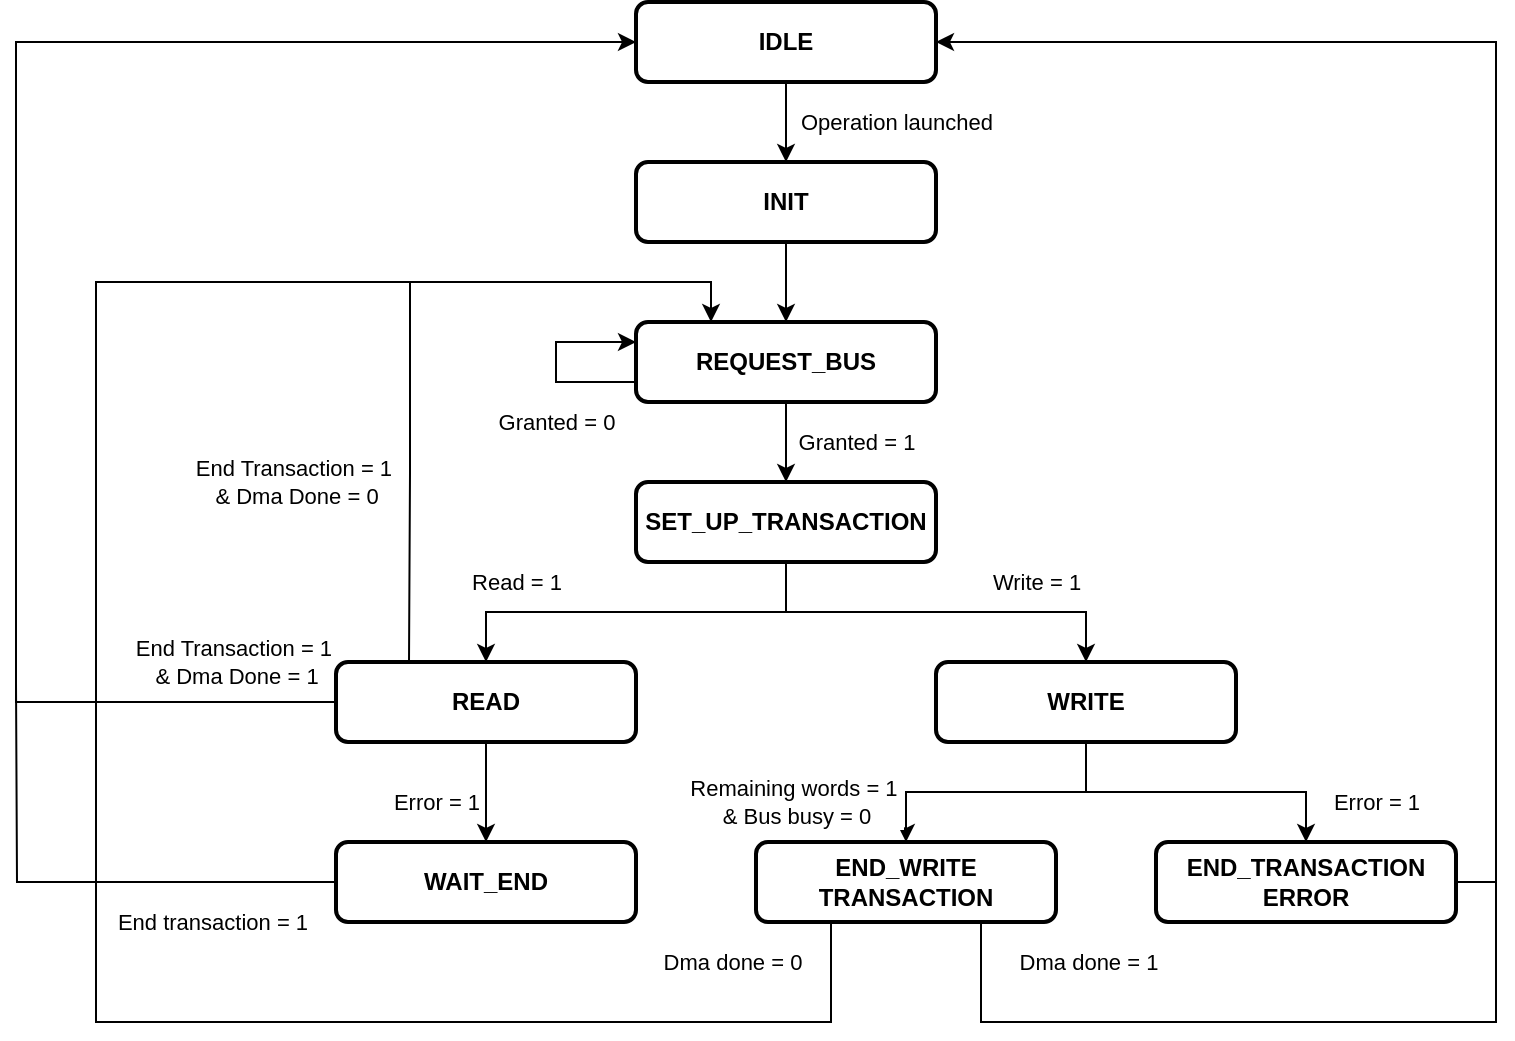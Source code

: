 <mxfile version="26.2.2">
  <diagram name="Page-1" id="zMw9wrGTyhxQg7FDI8ng">
    <mxGraphModel dx="1108" dy="1158" grid="1" gridSize="10" guides="1" tooltips="1" connect="1" arrows="1" fold="1" page="1" pageScale="1" pageWidth="827" pageHeight="1169" math="0" shadow="0">
      <root>
        <mxCell id="0" />
        <mxCell id="1" parent="0" />
        <mxCell id="_EQ1HVrVb0NbahbUCzOS-10" value="Operation launched" style="edgeStyle=orthogonalEdgeStyle;rounded=0;orthogonalLoop=1;jettySize=auto;html=1;entryX=0.5;entryY=0;entryDx=0;entryDy=0;" parent="1" source="_EQ1HVrVb0NbahbUCzOS-1" target="_EQ1HVrVb0NbahbUCzOS-2" edge="1">
          <mxGeometry y="55" relative="1" as="geometry">
            <mxPoint as="offset" />
          </mxGeometry>
        </mxCell>
        <mxCell id="_EQ1HVrVb0NbahbUCzOS-1" value="IDLE" style="rounded=1;whiteSpace=wrap;html=1;strokeWidth=2;fontStyle=1" parent="1" vertex="1">
          <mxGeometry x="340" y="110" width="150" height="40" as="geometry" />
        </mxCell>
        <mxCell id="_EQ1HVrVb0NbahbUCzOS-11" style="edgeStyle=orthogonalEdgeStyle;rounded=0;orthogonalLoop=1;jettySize=auto;html=1;entryX=0.5;entryY=0;entryDx=0;entryDy=0;" parent="1" source="_EQ1HVrVb0NbahbUCzOS-2" target="_EQ1HVrVb0NbahbUCzOS-3" edge="1">
          <mxGeometry relative="1" as="geometry" />
        </mxCell>
        <mxCell id="_EQ1HVrVb0NbahbUCzOS-2" value="INIT" style="rounded=1;whiteSpace=wrap;html=1;strokeWidth=2;fontStyle=1" parent="1" vertex="1">
          <mxGeometry x="340" y="190" width="150" height="40" as="geometry" />
        </mxCell>
        <mxCell id="_EQ1HVrVb0NbahbUCzOS-12" value="Granted = 1" style="edgeStyle=orthogonalEdgeStyle;rounded=0;orthogonalLoop=1;jettySize=auto;html=1;entryX=0.5;entryY=0;entryDx=0;entryDy=0;" parent="1" source="_EQ1HVrVb0NbahbUCzOS-3" target="_EQ1HVrVb0NbahbUCzOS-4" edge="1">
          <mxGeometry y="35" relative="1" as="geometry">
            <mxPoint as="offset" />
          </mxGeometry>
        </mxCell>
        <mxCell id="_EQ1HVrVb0NbahbUCzOS-3" value="REQUEST_BUS" style="rounded=1;whiteSpace=wrap;html=1;strokeWidth=2;fontStyle=1" parent="1" vertex="1">
          <mxGeometry x="340" y="270" width="150" height="40" as="geometry" />
        </mxCell>
        <mxCell id="_EQ1HVrVb0NbahbUCzOS-16" value="Write = 1" style="edgeStyle=orthogonalEdgeStyle;rounded=0;orthogonalLoop=1;jettySize=auto;html=1;entryX=0.5;entryY=0;entryDx=0;entryDy=0;" parent="1" source="_EQ1HVrVb0NbahbUCzOS-4" target="_EQ1HVrVb0NbahbUCzOS-6" edge="1">
          <mxGeometry x="0.5" y="15" relative="1" as="geometry">
            <mxPoint as="offset" />
          </mxGeometry>
        </mxCell>
        <mxCell id="_EQ1HVrVb0NbahbUCzOS-17" value="Read = 1" style="edgeStyle=orthogonalEdgeStyle;rounded=0;orthogonalLoop=1;jettySize=auto;html=1;entryX=0.5;entryY=0;entryDx=0;entryDy=0;" parent="1" source="_EQ1HVrVb0NbahbUCzOS-4" target="_EQ1HVrVb0NbahbUCzOS-5" edge="1">
          <mxGeometry x="0.6" y="-15" relative="1" as="geometry">
            <mxPoint as="offset" />
          </mxGeometry>
        </mxCell>
        <mxCell id="_EQ1HVrVb0NbahbUCzOS-4" value="SET_UP_TRANSACTION" style="rounded=1;whiteSpace=wrap;html=1;strokeWidth=2;fontStyle=1" parent="1" vertex="1">
          <mxGeometry x="340" y="350" width="150" height="40" as="geometry" />
        </mxCell>
        <mxCell id="_EQ1HVrVb0NbahbUCzOS-18" value="Error = 1" style="edgeStyle=orthogonalEdgeStyle;rounded=0;orthogonalLoop=1;jettySize=auto;html=1;entryX=0.5;entryY=0;entryDx=0;entryDy=0;" parent="1" source="_EQ1HVrVb0NbahbUCzOS-5" target="_EQ1HVrVb0NbahbUCzOS-7" edge="1">
          <mxGeometry x="0.2" y="-25" relative="1" as="geometry">
            <mxPoint as="offset" />
          </mxGeometry>
        </mxCell>
        <mxCell id="_EQ1HVrVb0NbahbUCzOS-19" value="End Transaction = 1&amp;nbsp;&lt;div&gt;&amp;amp; Dma Done = 1&lt;/div&gt;" style="edgeStyle=orthogonalEdgeStyle;rounded=0;orthogonalLoop=1;jettySize=auto;html=1;entryX=0;entryY=0.5;entryDx=0;entryDy=0;" parent="1" source="_EQ1HVrVb0NbahbUCzOS-5" target="_EQ1HVrVb0NbahbUCzOS-1" edge="1">
          <mxGeometry x="-0.875" y="-20" relative="1" as="geometry">
            <Array as="points">
              <mxPoint x="30" y="460" />
              <mxPoint x="30" y="130" />
            </Array>
            <mxPoint as="offset" />
          </mxGeometry>
        </mxCell>
        <mxCell id="_EQ1HVrVb0NbahbUCzOS-29" style="edgeStyle=orthogonalEdgeStyle;rounded=0;orthogonalLoop=1;jettySize=auto;html=1;exitX=0.25;exitY=0;exitDx=0;exitDy=0;endArrow=none;startFill=0;" parent="1" edge="1">
          <mxGeometry relative="1" as="geometry">
            <mxPoint x="227" y="250" as="targetPoint" />
            <mxPoint x="226.5" y="440" as="sourcePoint" />
          </mxGeometry>
        </mxCell>
        <mxCell id="_EQ1HVrVb0NbahbUCzOS-30" value="&lt;span style=&quot;float: none; display: inline !important;&quot;&gt;End Transaction = 1&amp;nbsp;&lt;/span&gt;&lt;div&gt;&lt;span style=&quot;float: none; display: inline !important;&quot;&gt;&amp;amp; Dma Done = 0&lt;/span&gt;&lt;/div&gt;" style="edgeLabel;html=1;align=center;verticalAlign=middle;resizable=0;points=[];labelBackgroundColor=#FFFFFF;fontColor=#000000;" parent="_EQ1HVrVb0NbahbUCzOS-29" vertex="1" connectable="0">
          <mxGeometry x="-0.16" y="1" relative="1" as="geometry">
            <mxPoint x="-56" y="-10" as="offset" />
          </mxGeometry>
        </mxCell>
        <mxCell id="_EQ1HVrVb0NbahbUCzOS-5" value="READ" style="rounded=1;whiteSpace=wrap;html=1;strokeWidth=2;fontStyle=1" parent="1" vertex="1">
          <mxGeometry x="190" y="440" width="150" height="40" as="geometry" />
        </mxCell>
        <mxCell id="_EQ1HVrVb0NbahbUCzOS-22" value="Error = 1" style="edgeStyle=orthogonalEdgeStyle;rounded=0;orthogonalLoop=1;jettySize=auto;html=1;entryX=0.5;entryY=0;entryDx=0;entryDy=0;" parent="1" source="_EQ1HVrVb0NbahbUCzOS-6" target="_EQ1HVrVb0NbahbUCzOS-9" edge="1">
          <mxGeometry x="0.75" y="35" relative="1" as="geometry">
            <mxPoint as="offset" />
          </mxGeometry>
        </mxCell>
        <mxCell id="_EQ1HVrVb0NbahbUCzOS-23" value="Remaining words = 1&amp;nbsp;&lt;div&gt;&amp;amp; Bus busy = 0&lt;/div&gt;" style="edgeStyle=orthogonalEdgeStyle;rounded=0;orthogonalLoop=1;jettySize=auto;html=1;entryX=0.5;entryY=0;entryDx=0;entryDy=0;" parent="1" source="_EQ1HVrVb0NbahbUCzOS-6" target="_EQ1HVrVb0NbahbUCzOS-8" edge="1">
          <mxGeometry x="0.714" y="-55" relative="1" as="geometry">
            <mxPoint as="offset" />
          </mxGeometry>
        </mxCell>
        <mxCell id="_EQ1HVrVb0NbahbUCzOS-6" value="WRITE" style="rounded=1;whiteSpace=wrap;html=1;strokeWidth=2;fontStyle=1" parent="1" vertex="1">
          <mxGeometry x="490" y="440" width="150" height="40" as="geometry" />
        </mxCell>
        <mxCell id="_EQ1HVrVb0NbahbUCzOS-20" value="End transaction = 1" style="edgeStyle=orthogonalEdgeStyle;rounded=0;orthogonalLoop=1;jettySize=auto;html=1;endArrow=none;startFill=0;" parent="1" source="_EQ1HVrVb0NbahbUCzOS-7" edge="1">
          <mxGeometry x="-0.519" y="20" relative="1" as="geometry">
            <mxPoint x="30" y="450" as="targetPoint" />
            <mxPoint as="offset" />
          </mxGeometry>
        </mxCell>
        <mxCell id="_EQ1HVrVb0NbahbUCzOS-7" value="WAIT_END" style="rounded=1;whiteSpace=wrap;html=1;strokeWidth=2;fontStyle=1" parent="1" vertex="1">
          <mxGeometry x="190" y="530" width="150" height="40" as="geometry" />
        </mxCell>
        <mxCell id="_EQ1HVrVb0NbahbUCzOS-25" value="Dma done = 0" style="edgeStyle=orthogonalEdgeStyle;rounded=0;orthogonalLoop=1;jettySize=auto;html=1;exitX=0.25;exitY=1;exitDx=0;exitDy=0;entryX=0.25;entryY=0;entryDx=0;entryDy=0;" parent="1" source="_EQ1HVrVb0NbahbUCzOS-8" target="_EQ1HVrVb0NbahbUCzOS-3" edge="1">
          <mxGeometry x="-0.819" y="-30" relative="1" as="geometry">
            <Array as="points">
              <mxPoint x="438" y="620" />
              <mxPoint x="70" y="620" />
              <mxPoint x="70" y="250" />
              <mxPoint x="378" y="250" />
            </Array>
            <mxPoint x="1" as="offset" />
          </mxGeometry>
        </mxCell>
        <mxCell id="_EQ1HVrVb0NbahbUCzOS-26" value="Dma done = 1" style="edgeStyle=orthogonalEdgeStyle;rounded=0;orthogonalLoop=1;jettySize=auto;html=1;exitX=0.75;exitY=1;exitDx=0;exitDy=0;endArrow=none;startFill=0;" parent="1" source="_EQ1HVrVb0NbahbUCzOS-8" edge="1">
          <mxGeometry x="-0.483" y="30" relative="1" as="geometry">
            <mxPoint x="770" y="530" as="targetPoint" />
            <Array as="points">
              <mxPoint x="513" y="620" />
              <mxPoint x="770" y="620" />
            </Array>
            <mxPoint as="offset" />
          </mxGeometry>
        </mxCell>
        <mxCell id="_EQ1HVrVb0NbahbUCzOS-8" value="END_WRITE&lt;div&gt;TRANSACTION&lt;/div&gt;" style="rounded=1;whiteSpace=wrap;html=1;strokeWidth=2;fontStyle=1" parent="1" vertex="1">
          <mxGeometry x="400" y="530" width="150" height="40" as="geometry" />
        </mxCell>
        <mxCell id="_EQ1HVrVb0NbahbUCzOS-24" style="edgeStyle=orthogonalEdgeStyle;rounded=0;orthogonalLoop=1;jettySize=auto;html=1;entryX=1;entryY=0.5;entryDx=0;entryDy=0;" parent="1" source="_EQ1HVrVb0NbahbUCzOS-9" target="_EQ1HVrVb0NbahbUCzOS-1" edge="1">
          <mxGeometry relative="1" as="geometry">
            <Array as="points">
              <mxPoint x="770" y="550" />
              <mxPoint x="770" y="130" />
            </Array>
          </mxGeometry>
        </mxCell>
        <mxCell id="_EQ1HVrVb0NbahbUCzOS-9" value="END_&lt;span style=&quot;background-color: transparent; color: light-dark(rgb(0, 0, 0), rgb(255, 255, 255));&quot;&gt;TRANSACTION&lt;/span&gt;&lt;div&gt;&lt;span style=&quot;background-color: transparent; color: light-dark(rgb(0, 0, 0), rgb(255, 255, 255));&quot;&gt;ERROR&lt;/span&gt;&lt;/div&gt;" style="rounded=1;whiteSpace=wrap;html=1;strokeWidth=2;fontStyle=1" parent="1" vertex="1">
          <mxGeometry x="600" y="530" width="150" height="40" as="geometry" />
        </mxCell>
        <mxCell id="_EQ1HVrVb0NbahbUCzOS-13" style="edgeStyle=orthogonalEdgeStyle;rounded=0;orthogonalLoop=1;jettySize=auto;html=1;exitX=0;exitY=0.75;exitDx=0;exitDy=0;entryX=0;entryY=0.25;entryDx=0;entryDy=0;" parent="1" source="_EQ1HVrVb0NbahbUCzOS-3" target="_EQ1HVrVb0NbahbUCzOS-3" edge="1">
          <mxGeometry relative="1" as="geometry">
            <Array as="points">
              <mxPoint x="300" y="300" />
              <mxPoint x="300" y="280" />
            </Array>
          </mxGeometry>
        </mxCell>
        <mxCell id="_EQ1HVrVb0NbahbUCzOS-14" value="Granted = 0" style="edgeLabel;html=1;align=center;verticalAlign=middle;resizable=0;points=[];" parent="_EQ1HVrVb0NbahbUCzOS-13" vertex="1" connectable="0">
          <mxGeometry x="-0.2" relative="1" as="geometry">
            <mxPoint y="20" as="offset" />
          </mxGeometry>
        </mxCell>
      </root>
    </mxGraphModel>
  </diagram>
</mxfile>
